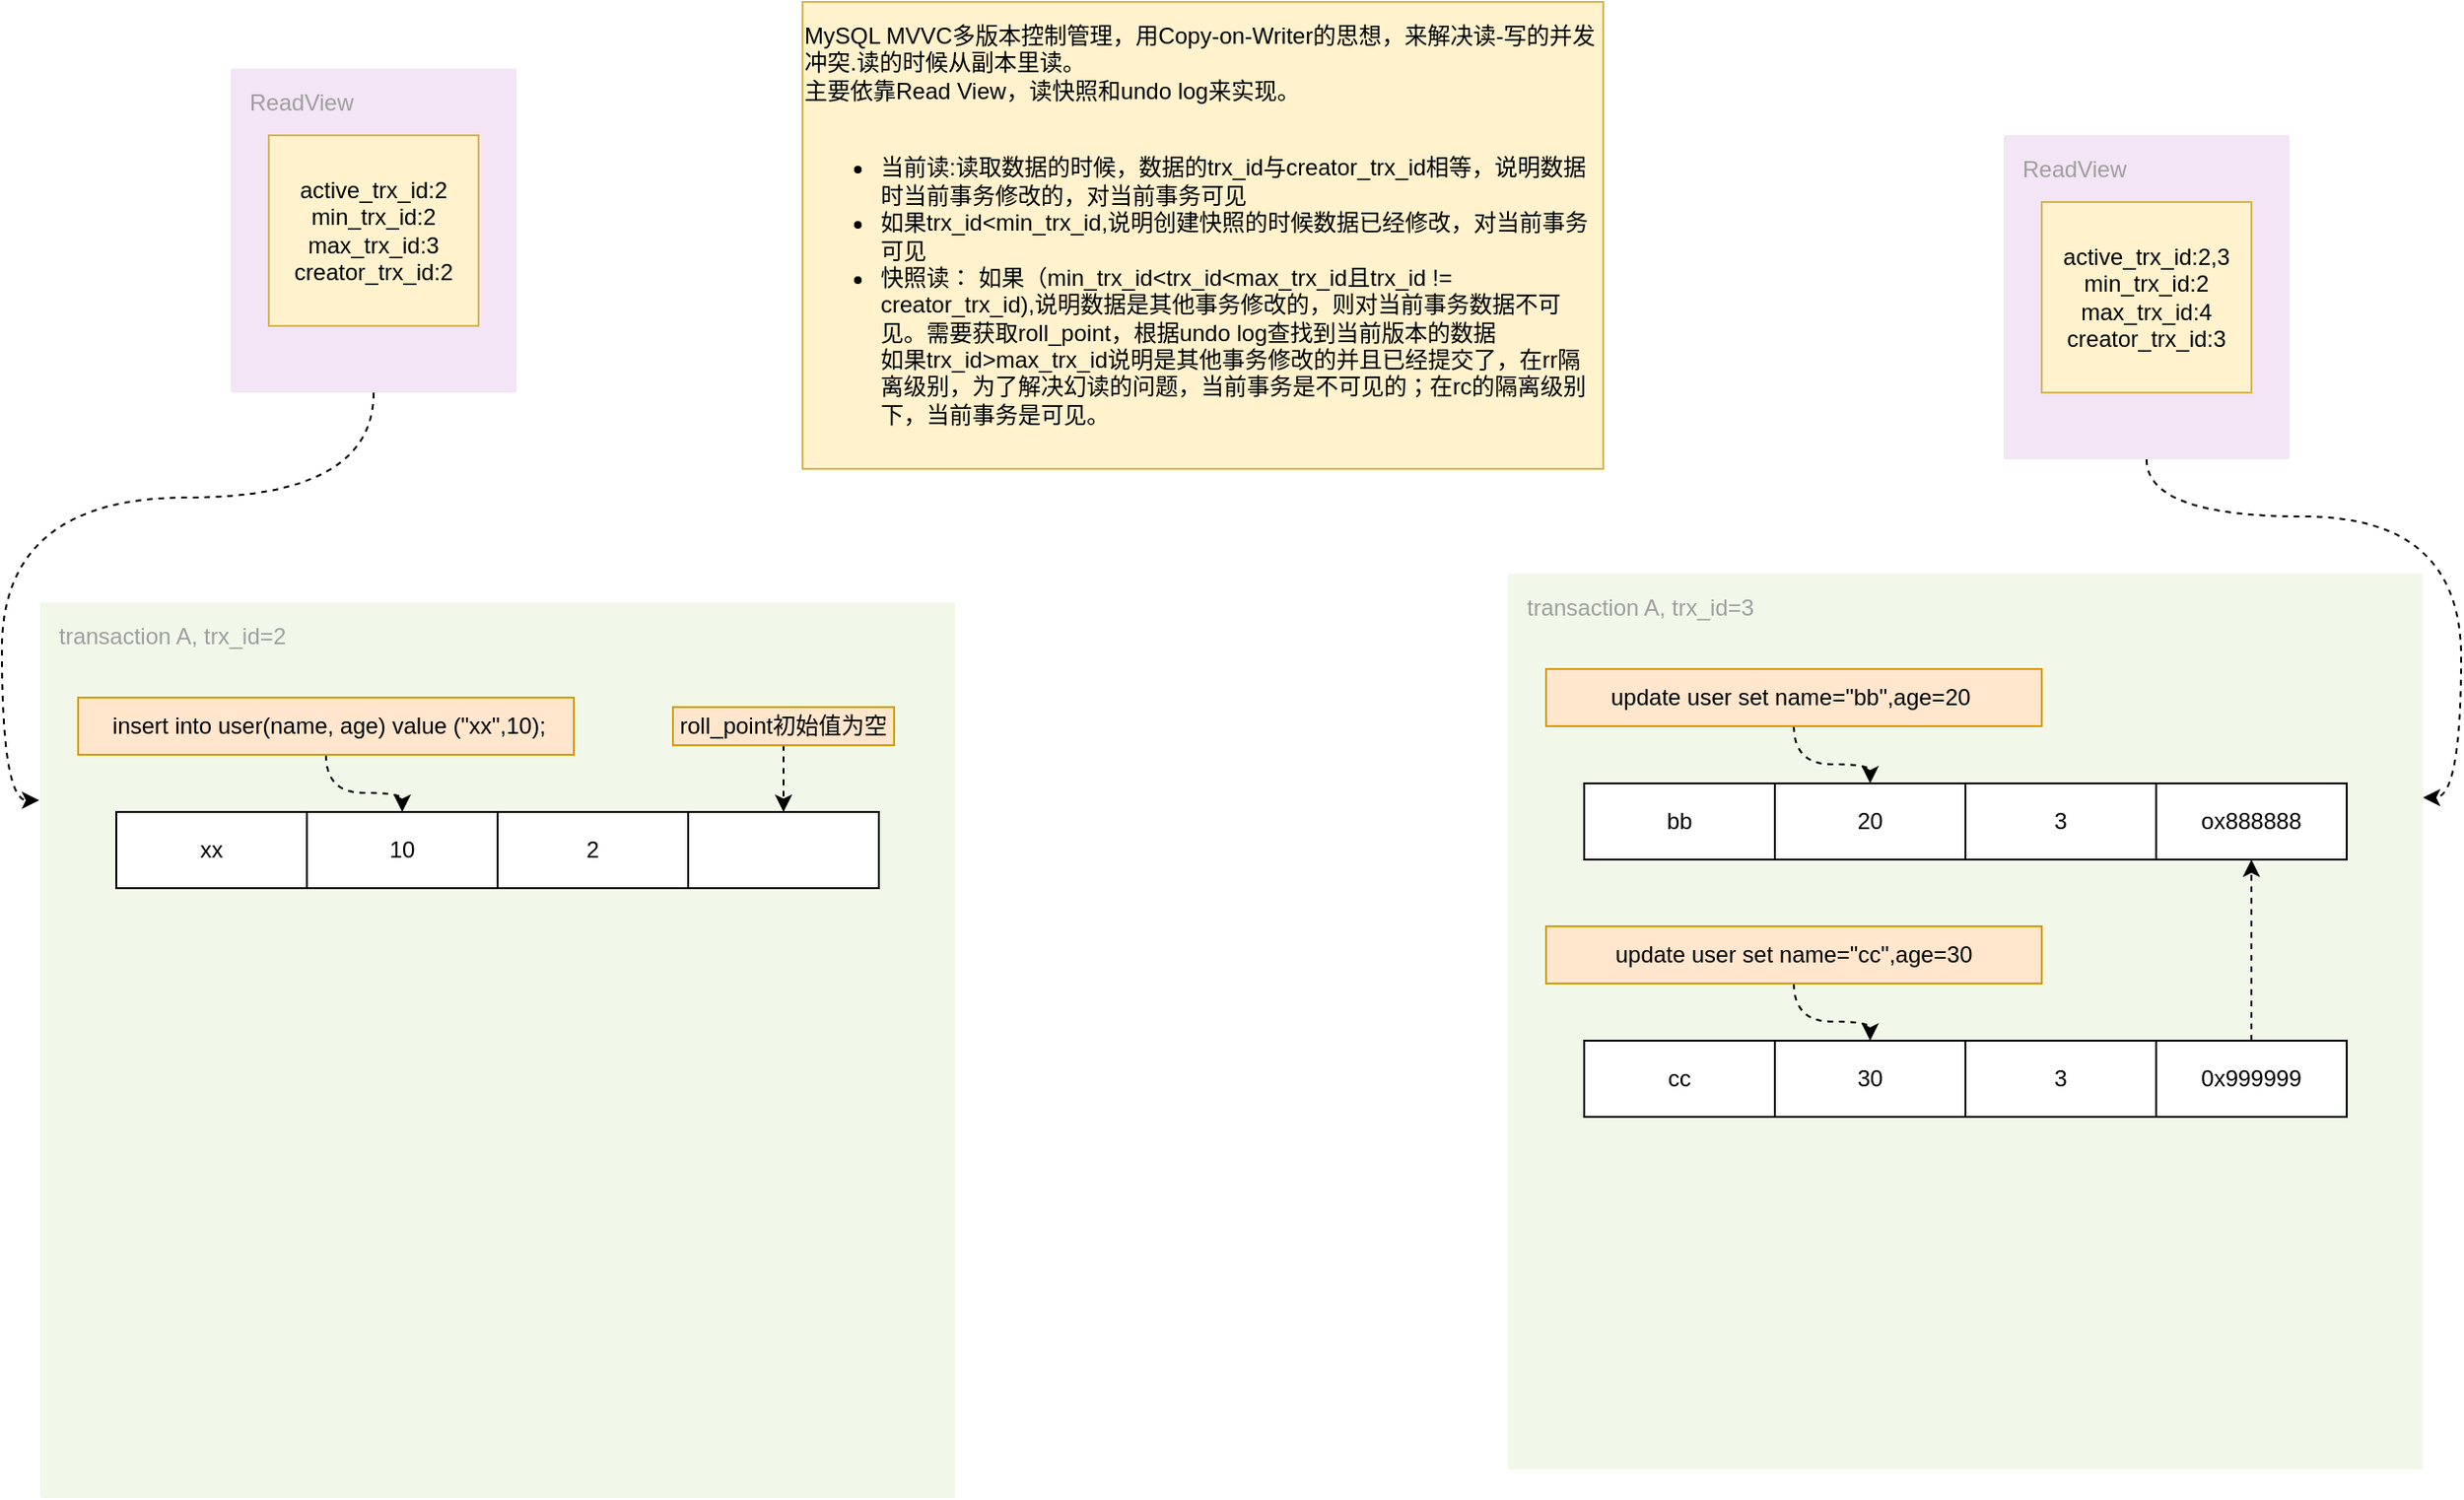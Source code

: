 <mxfile version="16.1.2" type="device"><diagram id="H7J_or1EgAAeRT9fWqPF" name="第 1 页"><mxGraphModel dx="1931" dy="1849" grid="1" gridSize="10" guides="1" tooltips="1" connect="1" arrows="1" fold="1" page="1" pageScale="1" pageWidth="827" pageHeight="1169" math="0" shadow="0"><root><mxCell id="0"/><mxCell id="1" parent="0"/><mxCell id="bHGAJev5XMfZkzMooa8O-9" value="transaction A, trx_id=2" style="sketch=0;points=[[0,0,0],[0.25,0,0],[0.5,0,0],[0.75,0,0],[1,0,0],[1,0.25,0],[1,0.5,0],[1,0.75,0],[1,1,0],[0.75,1,0],[0.5,1,0],[0.25,1,0],[0,1,0],[0,0.75,0],[0,0.5,0],[0,0.25,0]];rounded=1;absoluteArcSize=1;arcSize=2;html=1;strokeColor=none;gradientColor=none;shadow=0;dashed=0;fontSize=12;fontColor=#9E9E9E;align=left;verticalAlign=top;spacing=10;spacingTop=-4;fillColor=#F1F8E9;" vertex="1" parent="1"><mxGeometry y="290" width="480" height="470" as="geometry"/></mxCell><mxCell id="bHGAJev5XMfZkzMooa8O-1" value="&lt;div style=&quot;text-align: left&quot;&gt;&lt;span&gt;MySQL MVVC多版本控制管理，用Copy-on-Writer的思想，来解决读-写的并发冲突.读的时候从副本里读。&lt;/span&gt;&lt;/div&gt;&lt;div style=&quot;text-align: left&quot;&gt;&lt;span&gt;主要依靠Read View，读快照和undo log来实现。&lt;/span&gt;&lt;/div&gt;&lt;div style=&quot;text-align: left&quot;&gt;&lt;span&gt;&lt;br&gt;&lt;/span&gt;&lt;/div&gt;&lt;div style=&quot;text-align: left&quot;&gt;&lt;ul&gt;&lt;li&gt;当前读:读取数据的时候，数据的trx_id与creator_trx_id相等，说明数据时当前事务修改的，对当前事务可见&lt;/li&gt;&lt;li&gt;如果trx_id&amp;lt;min_trx_id,说明创建快照的时候数据已经修改，对当前事务可见&lt;/li&gt;&lt;li&gt;快照读： 如果（min_trx_id&amp;lt;trx_id&amp;lt;max_trx_id且trx_id != creator_trx_id),说明数据是其他事务修改的，则对当前事务数据不可见。需要获取roll_point，根据undo log查找到当前版本的数据&lt;br&gt;如果trx_id&amp;gt;max_trx_id说明是其他事务修改的并且已经提交了，在rr隔离级别，为了解决幻读的问题，当前事务是不可见的；在rc的隔离级别下，当前事务是可见。&lt;/li&gt;&lt;/ul&gt;&lt;/div&gt;" style="text;html=1;strokeColor=#d6b656;fillColor=#fff2cc;align=center;verticalAlign=middle;whiteSpace=wrap;rounded=0;" vertex="1" parent="1"><mxGeometry x="400" y="-25" width="420" height="245" as="geometry"/></mxCell><mxCell id="bHGAJev5XMfZkzMooa8O-3" value="xx" style="rounded=0;whiteSpace=wrap;html=1;" vertex="1" parent="1"><mxGeometry x="40" y="400" width="100" height="40" as="geometry"/></mxCell><mxCell id="bHGAJev5XMfZkzMooa8O-4" value="10" style="rounded=0;whiteSpace=wrap;html=1;" vertex="1" parent="1"><mxGeometry x="140" y="400" width="100" height="40" as="geometry"/></mxCell><mxCell id="bHGAJev5XMfZkzMooa8O-5" value="2" style="rounded=0;whiteSpace=wrap;html=1;" vertex="1" parent="1"><mxGeometry x="240" y="400" width="100" height="40" as="geometry"/></mxCell><mxCell id="bHGAJev5XMfZkzMooa8O-6" value="" style="rounded=0;whiteSpace=wrap;html=1;" vertex="1" parent="1"><mxGeometry x="340" y="400" width="100" height="40" as="geometry"/></mxCell><mxCell id="bHGAJev5XMfZkzMooa8O-8" style="edgeStyle=orthogonalEdgeStyle;rounded=0;orthogonalLoop=1;jettySize=auto;html=1;exitX=0.5;exitY=1;exitDx=0;exitDy=0;curved=1;dashed=1;" edge="1" parent="1" source="bHGAJev5XMfZkzMooa8O-7" target="bHGAJev5XMfZkzMooa8O-4"><mxGeometry relative="1" as="geometry"/></mxCell><mxCell id="bHGAJev5XMfZkzMooa8O-7" value="&amp;nbsp;insert into user(name, age) value (&quot;xx&quot;,10);" style="text;html=1;strokeColor=#d79b00;fillColor=#ffe6cc;align=center;verticalAlign=middle;whiteSpace=wrap;rounded=0;" vertex="1" parent="1"><mxGeometry x="20" y="340" width="260" height="30" as="geometry"/></mxCell><mxCell id="bHGAJev5XMfZkzMooa8O-11" style="edgeStyle=orthogonalEdgeStyle;curved=1;rounded=0;orthogonalLoop=1;jettySize=auto;html=1;exitX=0.5;exitY=1;exitDx=0;exitDy=0;entryX=0.5;entryY=0;entryDx=0;entryDy=0;dashed=1;" edge="1" parent="1" source="bHGAJev5XMfZkzMooa8O-10" target="bHGAJev5XMfZkzMooa8O-6"><mxGeometry relative="1" as="geometry"/></mxCell><mxCell id="bHGAJev5XMfZkzMooa8O-10" value="roll_point初始值为空" style="text;html=1;strokeColor=#d79b00;fillColor=#ffe6cc;align=center;verticalAlign=middle;whiteSpace=wrap;rounded=0;" vertex="1" parent="1"><mxGeometry x="332" y="345" width="116" height="20" as="geometry"/></mxCell><mxCell id="bHGAJev5XMfZkzMooa8O-14" style="edgeStyle=orthogonalEdgeStyle;curved=1;rounded=0;orthogonalLoop=1;jettySize=auto;html=1;exitX=0.5;exitY=1;exitDx=0;exitDy=0;exitPerimeter=0;entryX=-0.001;entryY=0.221;entryDx=0;entryDy=0;entryPerimeter=0;dashed=1;" edge="1" parent="1" source="bHGAJev5XMfZkzMooa8O-12" target="bHGAJev5XMfZkzMooa8O-9"><mxGeometry relative="1" as="geometry"/></mxCell><mxCell id="bHGAJev5XMfZkzMooa8O-12" value="ReadView" style="sketch=0;points=[[0,0,0],[0.25,0,0],[0.5,0,0],[0.75,0,0],[1,0,0],[1,0.25,0],[1,0.5,0],[1,0.75,0],[1,1,0],[0.75,1,0],[0.5,1,0],[0.25,1,0],[0,1,0],[0,0.75,0],[0,0.5,0],[0,0.25,0]];rounded=1;absoluteArcSize=1;arcSize=2;html=1;strokeColor=none;gradientColor=none;shadow=0;dashed=0;fontSize=12;fontColor=#9E9E9E;align=left;verticalAlign=top;spacing=10;spacingTop=-4;fillColor=#F3E5F5;" vertex="1" parent="1"><mxGeometry x="100" y="10" width="150" height="170" as="geometry"/></mxCell><mxCell id="bHGAJev5XMfZkzMooa8O-13" value="&lt;div&gt;&lt;span&gt;active_trx_id:2&lt;/span&gt;&lt;/div&gt;&lt;div&gt;&lt;span&gt;min_trx_id:2&lt;br&gt;max_trx_id:3&lt;br&gt;creator_trx_id:2&lt;/span&gt;&lt;/div&gt;" style="text;html=1;strokeColor=#d6b656;fillColor=#fff2cc;align=center;verticalAlign=middle;whiteSpace=wrap;rounded=0;" vertex="1" parent="1"><mxGeometry x="120" y="45" width="110" height="100" as="geometry"/></mxCell><mxCell id="bHGAJev5XMfZkzMooa8O-32" value="transaction A, trx_id=3" style="sketch=0;points=[[0,0,0],[0.25,0,0],[0.5,0,0],[0.75,0,0],[1,0,0],[1,0.25,0],[1,0.5,0],[1,0.75,0],[1,1,0],[0.75,1,0],[0.5,1,0],[0.25,1,0],[0,1,0],[0,0.75,0],[0,0.5,0],[0,0.25,0]];rounded=1;absoluteArcSize=1;arcSize=2;html=1;strokeColor=none;gradientColor=none;shadow=0;dashed=0;fontSize=12;fontColor=#9E9E9E;align=left;verticalAlign=top;spacing=10;spacingTop=-4;fillColor=#F1F8E9;" vertex="1" parent="1"><mxGeometry x="770" y="275" width="480" height="470" as="geometry"/></mxCell><mxCell id="bHGAJev5XMfZkzMooa8O-41" style="edgeStyle=orthogonalEdgeStyle;curved=1;rounded=0;orthogonalLoop=1;jettySize=auto;html=1;exitX=0.5;exitY=1;exitDx=0;exitDy=0;exitPerimeter=0;entryX=1;entryY=0.25;entryDx=0;entryDy=0;entryPerimeter=0;dashed=1;" edge="1" parent="1" source="bHGAJev5XMfZkzMooa8O-42" target="bHGAJev5XMfZkzMooa8O-32"><mxGeometry relative="1" as="geometry"/></mxCell><mxCell id="bHGAJev5XMfZkzMooa8O-42" value="ReadView" style="sketch=0;points=[[0,0,0],[0.25,0,0],[0.5,0,0],[0.75,0,0],[1,0,0],[1,0.25,0],[1,0.5,0],[1,0.75,0],[1,1,0],[0.75,1,0],[0.5,1,0],[0.25,1,0],[0,1,0],[0,0.75,0],[0,0.5,0],[0,0.25,0]];rounded=1;absoluteArcSize=1;arcSize=2;html=1;strokeColor=none;gradientColor=none;shadow=0;dashed=0;fontSize=12;fontColor=#9E9E9E;align=left;verticalAlign=top;spacing=10;spacingTop=-4;fillColor=#F3E5F5;" vertex="1" parent="1"><mxGeometry x="1030" y="45" width="150" height="170" as="geometry"/></mxCell><mxCell id="bHGAJev5XMfZkzMooa8O-43" value="&lt;div&gt;&lt;span&gt;active_trx_id:2,3&lt;/span&gt;&lt;/div&gt;&lt;div&gt;&lt;span&gt;min_trx_id:2&lt;br&gt;max_trx_id:4&lt;br&gt;creator_trx_id:3&lt;/span&gt;&lt;/div&gt;" style="text;html=1;strokeColor=#d6b656;fillColor=#fff2cc;align=center;verticalAlign=middle;whiteSpace=wrap;rounded=0;" vertex="1" parent="1"><mxGeometry x="1050" y="80" width="110" height="100" as="geometry"/></mxCell><mxCell id="bHGAJev5XMfZkzMooa8O-60" value="bb" style="rounded=0;whiteSpace=wrap;html=1;" vertex="1" parent="1"><mxGeometry x="810" y="385" width="100" height="40" as="geometry"/></mxCell><mxCell id="bHGAJev5XMfZkzMooa8O-61" value="20" style="rounded=0;whiteSpace=wrap;html=1;" vertex="1" parent="1"><mxGeometry x="910" y="385" width="100" height="40" as="geometry"/></mxCell><mxCell id="bHGAJev5XMfZkzMooa8O-62" value="3" style="rounded=0;whiteSpace=wrap;html=1;" vertex="1" parent="1"><mxGeometry x="1010" y="385" width="100" height="40" as="geometry"/></mxCell><mxCell id="bHGAJev5XMfZkzMooa8O-63" value="ox888888" style="rounded=0;whiteSpace=wrap;html=1;" vertex="1" parent="1"><mxGeometry x="1110" y="385" width="100" height="40" as="geometry"/></mxCell><mxCell id="bHGAJev5XMfZkzMooa8O-64" style="edgeStyle=orthogonalEdgeStyle;rounded=0;orthogonalLoop=1;jettySize=auto;html=1;exitX=0.5;exitY=1;exitDx=0;exitDy=0;curved=1;dashed=1;" edge="1" parent="1" source="bHGAJev5XMfZkzMooa8O-65" target="bHGAJev5XMfZkzMooa8O-61"><mxGeometry relative="1" as="geometry"/></mxCell><mxCell id="bHGAJev5XMfZkzMooa8O-65" value="update user set name=&quot;bb&quot;,age=20&amp;nbsp;" style="text;html=1;strokeColor=#d79b00;fillColor=#ffe6cc;align=center;verticalAlign=middle;whiteSpace=wrap;rounded=0;" vertex="1" parent="1"><mxGeometry x="790" y="325" width="260" height="30" as="geometry"/></mxCell><mxCell id="bHGAJev5XMfZkzMooa8O-68" value="cc" style="rounded=0;whiteSpace=wrap;html=1;" vertex="1" parent="1"><mxGeometry x="810" y="520" width="100" height="40" as="geometry"/></mxCell><mxCell id="bHGAJev5XMfZkzMooa8O-69" value="30" style="rounded=0;whiteSpace=wrap;html=1;" vertex="1" parent="1"><mxGeometry x="910" y="520" width="100" height="40" as="geometry"/></mxCell><mxCell id="bHGAJev5XMfZkzMooa8O-70" value="3" style="rounded=0;whiteSpace=wrap;html=1;" vertex="1" parent="1"><mxGeometry x="1010" y="520" width="100" height="40" as="geometry"/></mxCell><mxCell id="bHGAJev5XMfZkzMooa8O-76" style="edgeStyle=orthogonalEdgeStyle;curved=1;rounded=0;orthogonalLoop=1;jettySize=auto;html=1;exitX=0.5;exitY=0;exitDx=0;exitDy=0;dashed=1;" edge="1" parent="1" source="bHGAJev5XMfZkzMooa8O-71" target="bHGAJev5XMfZkzMooa8O-63"><mxGeometry relative="1" as="geometry"/></mxCell><mxCell id="bHGAJev5XMfZkzMooa8O-71" value="0x999999" style="rounded=0;whiteSpace=wrap;html=1;" vertex="1" parent="1"><mxGeometry x="1110" y="520" width="100" height="40" as="geometry"/></mxCell><mxCell id="bHGAJev5XMfZkzMooa8O-72" style="edgeStyle=orthogonalEdgeStyle;rounded=0;orthogonalLoop=1;jettySize=auto;html=1;exitX=0.5;exitY=1;exitDx=0;exitDy=0;curved=1;dashed=1;" edge="1" parent="1" source="bHGAJev5XMfZkzMooa8O-73" target="bHGAJev5XMfZkzMooa8O-69"><mxGeometry relative="1" as="geometry"/></mxCell><mxCell id="bHGAJev5XMfZkzMooa8O-73" value="update user set name=&quot;cc&quot;,age=30" style="text;html=1;strokeColor=#d79b00;fillColor=#ffe6cc;align=center;verticalAlign=middle;whiteSpace=wrap;rounded=0;" vertex="1" parent="1"><mxGeometry x="790" y="460" width="260" height="30" as="geometry"/></mxCell></root></mxGraphModel></diagram></mxfile>